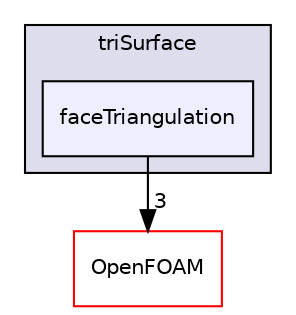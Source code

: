 digraph "src/triSurface/faceTriangulation" {
  bgcolor=transparent;
  compound=true
  node [ fontsize="10", fontname="Helvetica"];
  edge [ labelfontsize="10", labelfontname="Helvetica"];
  subgraph clusterdir_b63c002b7559990bd414058641eb48ad {
    graph [ bgcolor="#ddddee", pencolor="black", label="triSurface" fontname="Helvetica", fontsize="10", URL="dir_b63c002b7559990bd414058641eb48ad.html"]
  dir_7774888c4159785544d6fb5da3bb3851 [shape=box, label="faceTriangulation", style="filled", fillcolor="#eeeeff", pencolor="black", URL="dir_7774888c4159785544d6fb5da3bb3851.html"];
  }
  dir_c5473ff19b20e6ec4dfe5c310b3778a8 [shape=box label="OpenFOAM" color="red" URL="dir_c5473ff19b20e6ec4dfe5c310b3778a8.html"];
  dir_7774888c4159785544d6fb5da3bb3851->dir_c5473ff19b20e6ec4dfe5c310b3778a8 [headlabel="3", labeldistance=1.5 headhref="dir_003025_001929.html"];
}
